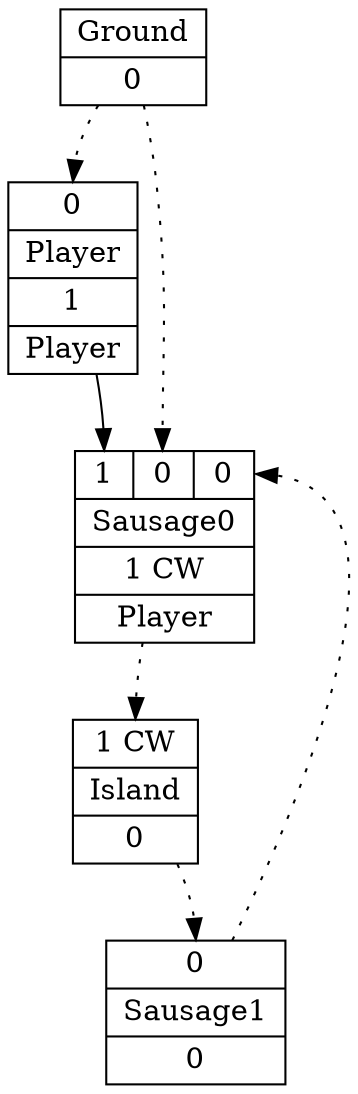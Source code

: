 digraph G {
node [shape=record];
Player[ label ="{{<GroundP>0}|{Player}|<PlayerOUT>1|{Player}}"];
Ground[ label ="{{Ground}|<GroundOUT>0}"];
Sausage0[ label ="{{<Player>1|<GroundP>0|<Sausage1P>0}|{Sausage0}|<Sausage0OUT>1 CW|{Player}}"];
Sausage1[ label ="{{<IslandP>0}|{Sausage1}|<Sausage1OUT>0}"];
Island[ label ="{{<Sausage0P>1 CW}|{Island}|<IslandOUT>0}"];
	"Ground" -> "Player":GroundP [style=dotted];
	"Player" -> "Sausage0":Player;
	"Ground" -> "Sausage0":GroundP [style=dotted];
	"Sausage1" -> "Sausage0":Sausage1P [style=dotted];
	"Sausage0" -> "Island":Sausage0P [style=dotted];
	"Island" -> "Sausage1":IslandP [style=dotted];
}
